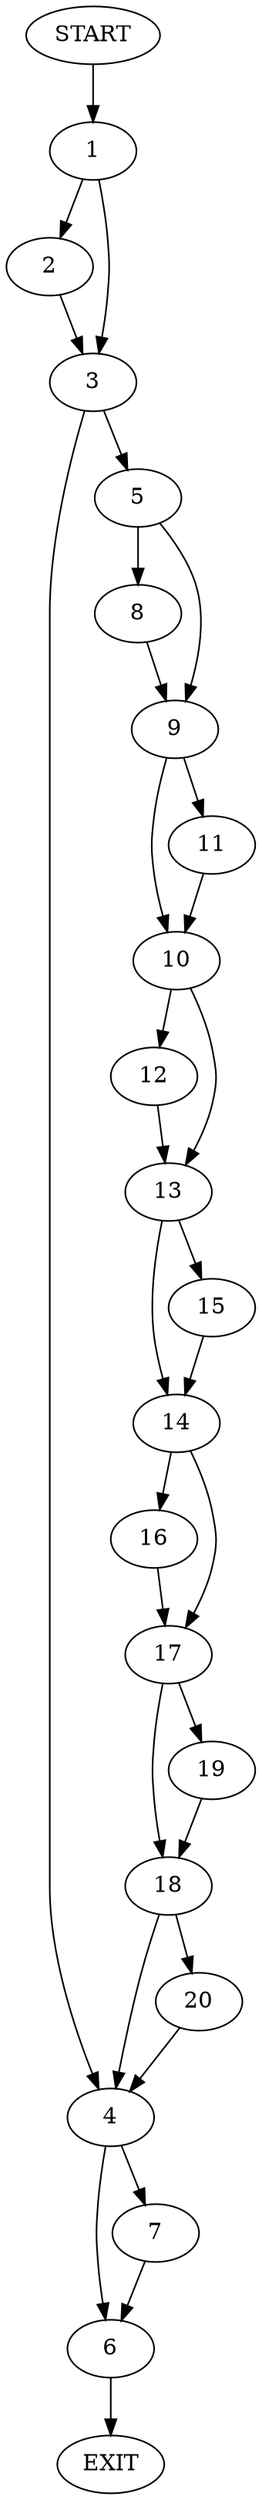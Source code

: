 digraph {
0 [label="START"]
21 [label="EXIT"]
0 -> 1
1 -> 2
1 -> 3
3 -> 4
3 -> 5
2 -> 3
4 -> 6
4 -> 7
5 -> 8
5 -> 9
8 -> 9
9 -> 10
9 -> 11
10 -> 12
10 -> 13
11 -> 10
12 -> 13
13 -> 14
13 -> 15
15 -> 14
14 -> 16
14 -> 17
16 -> 17
17 -> 18
17 -> 19
19 -> 18
18 -> 20
18 -> 4
20 -> 4
6 -> 21
7 -> 6
}
